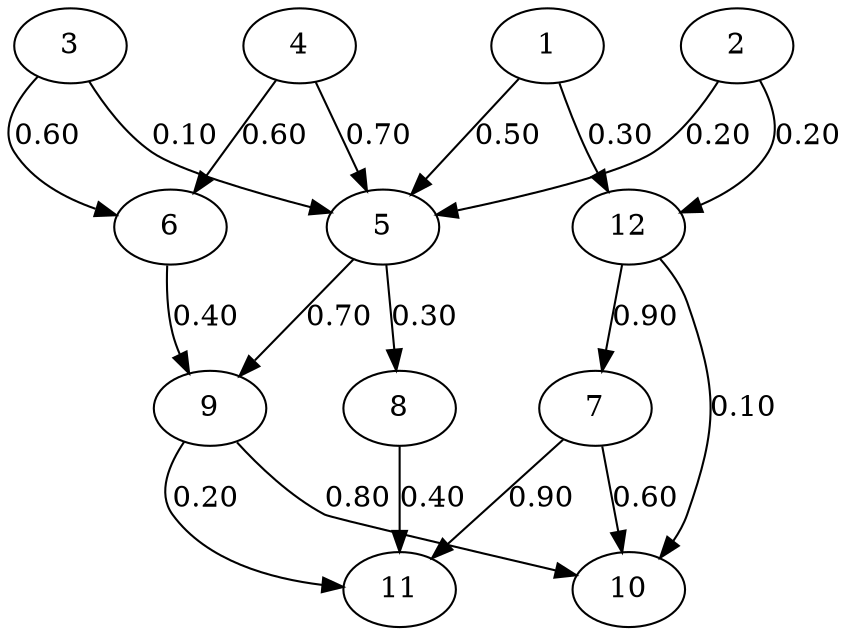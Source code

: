 digraph G {
	node0->node11 [label = <0.30>];
	node0->node4 [label = <0.50>];
	node1->node11 [label = <0.20>];
	node1->node4 [label = <0.20>];
	node2->node4 [label = <0.10>];
	node2->node5 [label = <0.60>];
	node3->node4 [label = <0.70>];
	node3->node5 [label = <0.60>];
	node11->node6 [label = <0.90>];
	node4->node7 [label = <0.30>];
	node4->node8 [label = <0.70>];
	node5->node8 [label = <0.40>];
	node6->node9 [label = <0.60>];
	node6->node10 [label = <0.90>];
	node7->node10 [label = <0.40>];
	node8->node10 [label = <0.20>];
	node8->node9 [label = <0.80>];
	node11->node9 [label = <0.10>];
	node0 [label = <1>];
	node1 [label = <2>];
	node2 [label = <3>];
	node3 [label = <4>];
	node4 [label = <5>];
	node5 [label = <6>];
	node6 [label = <7>];
	node7 [label = <8>];
	node8 [label = <9>];
	node9 [label = <10>];
	node10 [label = <11>];
	node11 [label = <12>];
}

